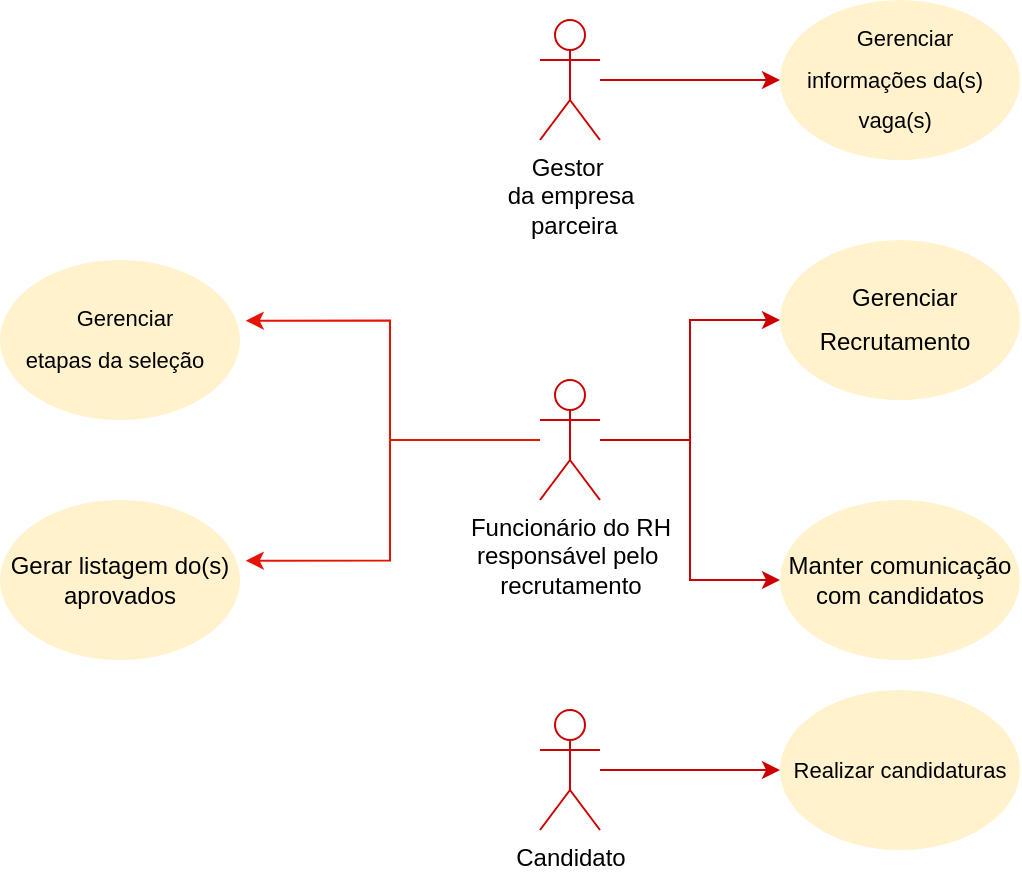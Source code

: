 <mxfile version="24.1.0" type="github">
  <diagram name="Página-1" id="zobZ0GVl2Qz65hiAkfpj">
    <mxGraphModel dx="880" dy="442" grid="1" gridSize="10" guides="1" tooltips="1" connect="1" arrows="1" fold="1" page="1" pageScale="1" pageWidth="827" pageHeight="1169" math="0" shadow="0">
      <root>
        <mxCell id="0" />
        <mxCell id="1" parent="0" />
        <mxCell id="raHEtXLG7WDKrnOEGbTH-3" style="edgeStyle=orthogonalEdgeStyle;rounded=0;orthogonalLoop=1;jettySize=auto;html=1;strokeColor=#cc0000;" parent="1" source="raHEtXLG7WDKrnOEGbTH-1" target="raHEtXLG7WDKrnOEGbTH-4" edge="1">
          <mxGeometry relative="1" as="geometry">
            <mxPoint x="550" y="240" as="targetPoint" />
          </mxGeometry>
        </mxCell>
        <mxCell id="raHEtXLG7WDKrnOEGbTH-1" value="&lt;div&gt;Gestor&amp;nbsp;&lt;/div&gt;&lt;div&gt;da empresa&lt;/div&gt;&lt;div&gt;&amp;nbsp;parceira &lt;/div&gt;" style="shape=umlActor;verticalLabelPosition=bottom;verticalAlign=top;html=1;outlineConnect=0;strokeColor=#cc0000;" parent="1" vertex="1">
          <mxGeometry x="400" y="210" width="30" height="60" as="geometry" />
        </mxCell>
        <mxCell id="raHEtXLG7WDKrnOEGbTH-4" value="&lt;p id=&quot;docs-internal-guid-ceda90df-7fff-f432-a03d-20735eeac977&quot; style=&quot;line-height: 1.8; margin-left: 6.062pt; margin-top: 0pt; margin-bottom: 0pt; font-size: 11px;&quot; dir=&quot;ltr&quot;&gt;&lt;font style=&quot;font-size: 11px;&quot;&gt;&lt;span style=&quot;font-family: Arial, sans-serif; color: rgb(0, 0, 0); background-color: transparent; font-weight: 400; font-style: normal; font-variant: normal; text-decoration: none; vertical-align: baseline; white-space: pre-wrap;&quot;&gt;Gerenciar&amp;nbsp;&lt;/span&gt;&lt;/font&gt;&lt;/p&gt;&lt;p style=&quot;line-height: 1.8; margin: 0.487pt 10.109pt 0pt 6.401pt; text-indent: -0.08pt; padding: 0pt 0pt 0pt 0.08pt; font-size: 11px;&quot; dir=&quot;ltr&quot;&gt;&lt;font style=&quot;font-size: 11px;&quot;&gt;&lt;span style=&quot;font-family: Arial, sans-serif; color: rgb(0, 0, 0); background-color: transparent; font-weight: 400; font-style: normal; font-variant: normal; text-decoration: none; vertical-align: baseline; white-space: pre-wrap;&quot;&gt;informações da(s) vaga(s)&lt;/span&gt;&lt;/font&gt;&lt;/p&gt;" style="ellipse;whiteSpace=wrap;html=1;strokeColor=none;fillColor=#fff2cc;" parent="1" vertex="1">
          <mxGeometry x="520" y="200" width="120" height="80" as="geometry" />
        </mxCell>
        <mxCell id="raHEtXLG7WDKrnOEGbTH-5" style="edgeStyle=orthogonalEdgeStyle;rounded=0;orthogonalLoop=1;jettySize=auto;html=1;strokeColor=#cc0000;" parent="1" source="raHEtXLG7WDKrnOEGbTH-6" target="raHEtXLG7WDKrnOEGbTH-7" edge="1">
          <mxGeometry relative="1" as="geometry">
            <mxPoint x="510" y="420" as="targetPoint" />
          </mxGeometry>
        </mxCell>
        <mxCell id="raHEtXLG7WDKrnOEGbTH-6" value="&lt;div&gt;Funcionário do RH&lt;/div&gt;&lt;div&gt;responsável pelo&amp;nbsp;&lt;/div&gt;&lt;div&gt;recrutamento&lt;br&gt;&lt;/div&gt;" style="shape=umlActor;verticalLabelPosition=bottom;verticalAlign=top;html=1;outlineConnect=0;strokeColor=#cc0000;" parent="1" vertex="1">
          <mxGeometry x="400" y="390" width="30" height="60" as="geometry" />
        </mxCell>
        <mxCell id="raHEtXLG7WDKrnOEGbTH-7" value="&lt;p id=&quot;docs-internal-guid-d9f13d88-7fff-5a66-5e90-7eae00799e70&quot; style=&quot;line-height: 1.8; margin-left: 6.062pt; margin-top: 0pt; margin-bottom: 0pt;&quot; dir=&quot;ltr&quot;&gt;&lt;font style=&quot;font-size: 12px;&quot;&gt;&lt;span style=&quot;font-family: Arial, sans-serif; color: rgb(0, 0, 0); background-color: transparent; font-weight: 400; font-style: normal; font-variant: normal; text-decoration: none; vertical-align: baseline; white-space: pre-wrap;&quot;&gt;Gerenciar&amp;nbsp;&lt;/span&gt;&lt;/font&gt;&lt;/p&gt;&lt;p style=&quot;line-height: 1.8; margin: 0.487pt 10.109pt 0pt 6.401pt; text-indent: -0.08pt; padding: 0pt 0pt 0pt 0.08pt;&quot; dir=&quot;ltr&quot;&gt;&lt;font style=&quot;font-size: 12px;&quot;&gt;&lt;span style=&quot;font-family: Arial, sans-serif; color: rgb(0, 0, 0); background-color: transparent; font-weight: 400; font-style: normal; font-variant: normal; text-decoration: none; vertical-align: baseline; white-space: pre-wrap;&quot;&gt;Recrutamento&lt;/span&gt;&lt;/font&gt;&lt;/p&gt;" style="ellipse;whiteSpace=wrap;html=1;strokeColor=none;fillColor=#fff2cc;" parent="1" vertex="1">
          <mxGeometry x="520" y="320" width="120" height="80" as="geometry" />
        </mxCell>
        <mxCell id="raHEtXLG7WDKrnOEGbTH-13" value="&lt;p id=&quot;docs-internal-guid-ceda90df-7fff-f432-a03d-20735eeac977&quot; style=&quot;line-height: 1.8; margin-left: 6.062pt; margin-top: 0pt; margin-bottom: 0pt; font-size: 11px;&quot; dir=&quot;ltr&quot;&gt;&lt;font style=&quot;font-size: 11px;&quot;&gt;&lt;span style=&quot;font-family: Arial, sans-serif; color: rgb(0, 0, 0); background-color: transparent; font-weight: 400; font-style: normal; font-variant: normal; text-decoration: none; vertical-align: baseline; white-space: pre-wrap;&quot;&gt;Gerenciar&amp;nbsp;&lt;/span&gt;&lt;/font&gt;&lt;/p&gt;&lt;p style=&quot;line-height: 1.8; margin: 0.487pt 10.109pt 0pt 6.401pt; text-indent: -0.08pt; padding: 0pt 0pt 0pt 0.08pt; font-size: 11px;&quot; dir=&quot;ltr&quot;&gt;&lt;font style=&quot;font-size: 11px;&quot;&gt;&lt;span style=&quot;font-family: Arial, sans-serif; color: rgb(0, 0, 0); background-color: transparent; font-weight: 400; font-style: normal; font-variant: normal; text-decoration: none; vertical-align: baseline; white-space: pre-wrap;&quot;&gt;etapas da seleção&lt;/span&gt;&lt;/font&gt;&lt;/p&gt;" style="ellipse;whiteSpace=wrap;html=1;strokeColor=none;fillColor=#fff2cc;" parent="1" vertex="1">
          <mxGeometry x="130" y="330" width="120" height="80" as="geometry" />
        </mxCell>
        <mxCell id="raHEtXLG7WDKrnOEGbTH-15" style="edgeStyle=orthogonalEdgeStyle;rounded=0;orthogonalLoop=1;jettySize=auto;html=1;entryX=1.024;entryY=0.379;entryDx=0;entryDy=0;entryPerimeter=0;strokeColor=#e51400;" parent="1" source="raHEtXLG7WDKrnOEGbTH-6" target="raHEtXLG7WDKrnOEGbTH-13" edge="1">
          <mxGeometry relative="1" as="geometry" />
        </mxCell>
        <mxCell id="raHEtXLG7WDKrnOEGbTH-16" style="edgeStyle=orthogonalEdgeStyle;rounded=0;orthogonalLoop=1;jettySize=auto;html=1;strokeColor=#cc0000;" parent="1" source="raHEtXLG7WDKrnOEGbTH-17" target="raHEtXLG7WDKrnOEGbTH-18" edge="1">
          <mxGeometry relative="1" as="geometry">
            <mxPoint x="550" y="585" as="targetPoint" />
          </mxGeometry>
        </mxCell>
        <mxCell id="raHEtXLG7WDKrnOEGbTH-17" value="Candidato" style="shape=umlActor;verticalLabelPosition=bottom;verticalAlign=top;html=1;outlineConnect=0;strokeColor=#cc0000;" parent="1" vertex="1">
          <mxGeometry x="400" y="555" width="30" height="60" as="geometry" />
        </mxCell>
        <mxCell id="raHEtXLG7WDKrnOEGbTH-18" value="&lt;font style=&quot;font-size: 11px;&quot;&gt;Realizar candidaturas&lt;/font&gt;" style="ellipse;whiteSpace=wrap;html=1;strokeColor=none;fillColor=#fff2cc;" parent="1" vertex="1">
          <mxGeometry x="520" y="545" width="120" height="80" as="geometry" />
        </mxCell>
        <mxCell id="raHEtXLG7WDKrnOEGbTH-32" style="edgeStyle=orthogonalEdgeStyle;rounded=0;orthogonalLoop=1;jettySize=auto;html=1;strokeColor=#cc0000;" parent="1" source="raHEtXLG7WDKrnOEGbTH-6" target="raHEtXLG7WDKrnOEGbTH-34" edge="1">
          <mxGeometry relative="1" as="geometry">
            <mxPoint x="510" y="720" as="targetPoint" />
            <mxPoint x="470" y="450" as="sourcePoint" />
          </mxGeometry>
        </mxCell>
        <mxCell id="raHEtXLG7WDKrnOEGbTH-34" value="Manter comunicação com candidatos" style="ellipse;whiteSpace=wrap;html=1;strokeColor=none;fillColor=#fff2cc;" parent="1" vertex="1">
          <mxGeometry x="520" y="450" width="120" height="80" as="geometry" />
        </mxCell>
        <mxCell id="raHEtXLG7WDKrnOEGbTH-35" value="&lt;span id=&quot;docs-internal-guid-d0d73422-7fff-e1cd-9274-e5b8117ae348&quot; style=&quot;font-family: Arial, sans-serif; color: rgb(0, 0, 0); background-color: transparent; font-weight: 400; font-style: normal; font-variant: normal; text-decoration: none; vertical-align: baseline; white-space: pre-wrap;&quot;&gt;Gerar listagem do(s) aprovados&lt;/span&gt;" style="ellipse;whiteSpace=wrap;html=1;strokeColor=none;fillColor=#fff2cc;" parent="1" vertex="1">
          <mxGeometry x="130" y="450" width="120" height="80" as="geometry" />
        </mxCell>
        <mxCell id="raHEtXLG7WDKrnOEGbTH-36" style="edgeStyle=orthogonalEdgeStyle;rounded=0;orthogonalLoop=1;jettySize=auto;html=1;entryX=1.024;entryY=0.379;entryDx=0;entryDy=0;entryPerimeter=0;strokeColor=#e51400;" parent="1" source="raHEtXLG7WDKrnOEGbTH-6" target="raHEtXLG7WDKrnOEGbTH-35" edge="1">
          <mxGeometry relative="1" as="geometry" />
        </mxCell>
      </root>
    </mxGraphModel>
  </diagram>
</mxfile>
